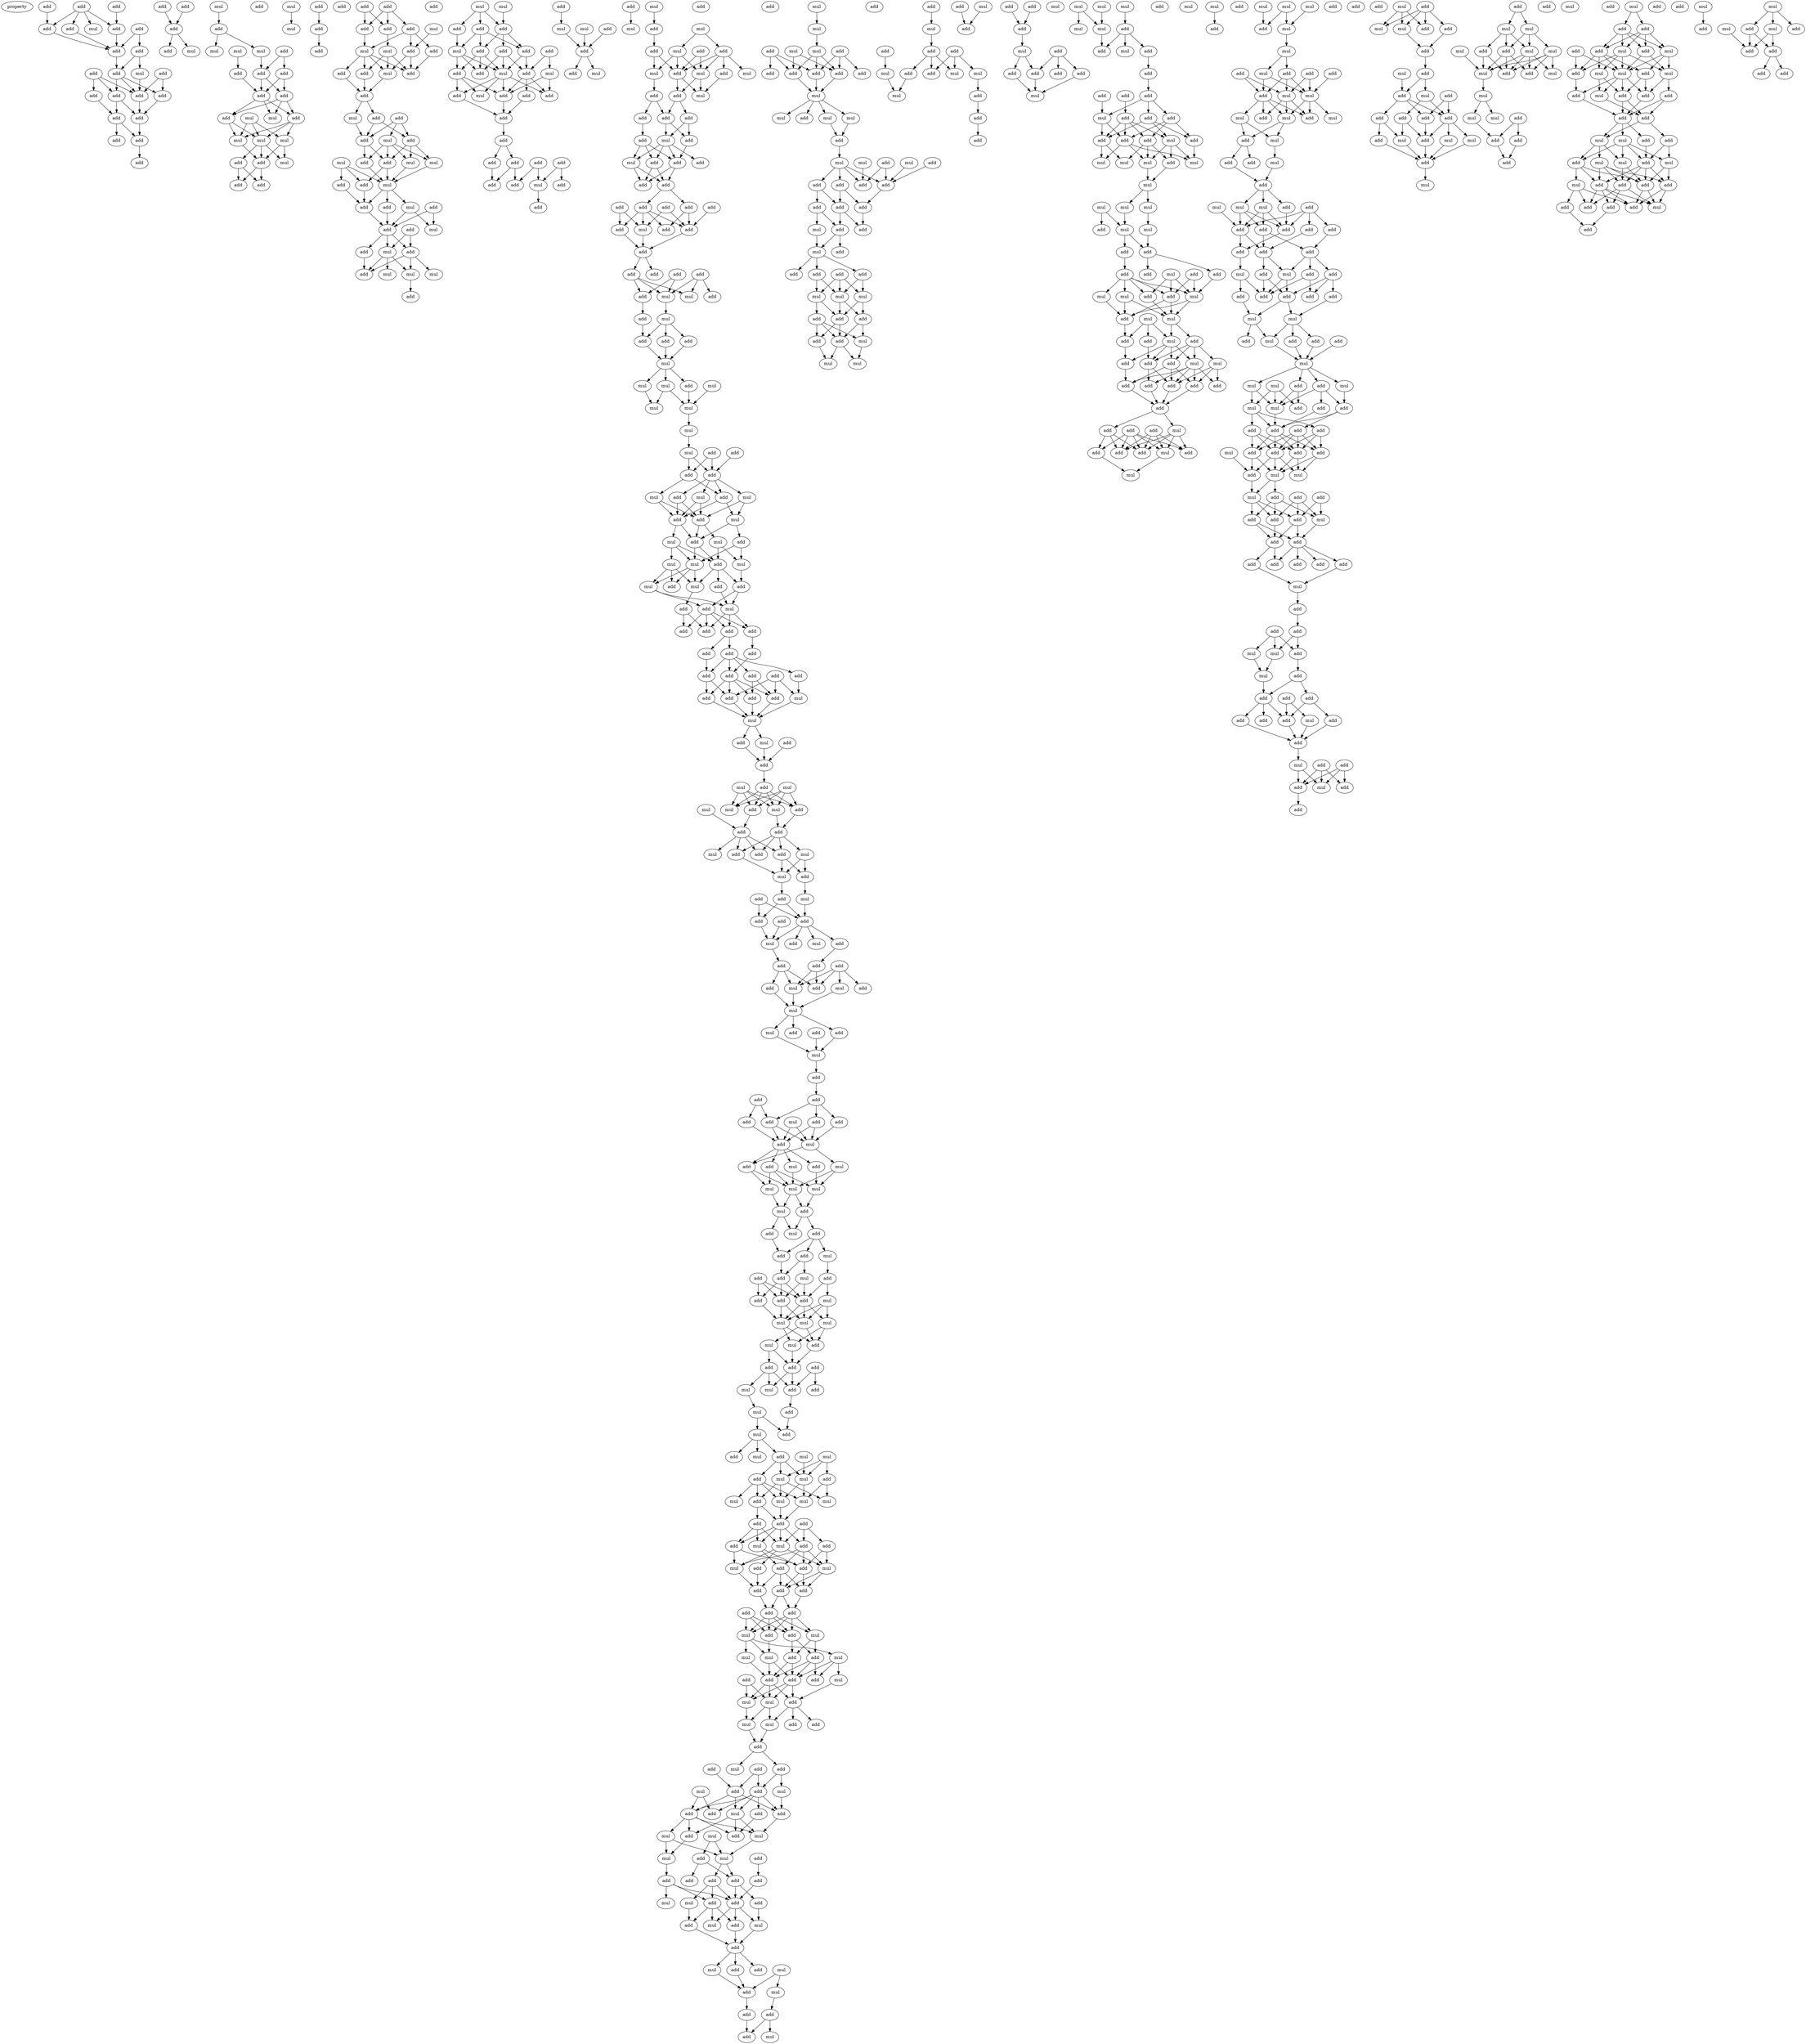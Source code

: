 digraph {
    node [fontcolor=black]
    property [mul=2,lf=1.6]
    0 [ label = add ];
    1 [ label = add ];
    2 [ label = add ];
    3 [ label = add ];
    4 [ label = add ];
    5 [ label = add ];
    6 [ label = mul ];
    7 [ label = add ];
    8 [ label = add ];
    9 [ label = add ];
    10 [ label = add ];
    11 [ label = mul ];
    12 [ label = add ];
    13 [ label = add ];
    14 [ label = add ];
    15 [ label = add ];
    16 [ label = add ];
    17 [ label = add ];
    18 [ label = add ];
    19 [ label = add ];
    20 [ label = add ];
    21 [ label = add ];
    22 [ label = add ];
    23 [ label = add ];
    24 [ label = add ];
    25 [ label = add ];
    26 [ label = add ];
    27 [ label = mul ];
    28 [ label = mul ];
    29 [ label = add ];
    30 [ label = add ];
    31 [ label = mul ];
    32 [ label = mul ];
    33 [ label = mul ];
    34 [ label = add ];
    35 [ label = add ];
    36 [ label = add ];
    37 [ label = add ];
    38 [ label = add ];
    39 [ label = add ];
    40 [ label = add ];
    41 [ label = add ];
    42 [ label = mul ];
    43 [ label = mul ];
    44 [ label = mul ];
    45 [ label = mul ];
    46 [ label = mul ];
    47 [ label = add ];
    48 [ label = mul ];
    49 [ label = add ];
    50 [ label = add ];
    51 [ label = add ];
    52 [ label = mul ];
    53 [ label = mul ];
    54 [ label = add ];
    55 [ label = add ];
    56 [ label = add ];
    57 [ label = add ];
    58 [ label = add ];
    59 [ label = add ];
    60 [ label = add ];
    61 [ label = add ];
    62 [ label = add ];
    63 [ label = mul ];
    64 [ label = mul ];
    65 [ label = mul ];
    66 [ label = add ];
    67 [ label = add ];
    68 [ label = add ];
    69 [ label = add ];
    70 [ label = add ];
    71 [ label = mul ];
    72 [ label = add ];
    73 [ label = add ];
    74 [ label = add ];
    75 [ label = add ];
    76 [ label = mul ];
    77 [ label = add ];
    78 [ label = add ];
    79 [ label = mul ];
    80 [ label = mul ];
    81 [ label = add ];
    82 [ label = add ];
    83 [ label = mul ];
    84 [ label = mul ];
    85 [ label = add ];
    86 [ label = mul ];
    87 [ label = add ];
    88 [ label = add ];
    89 [ label = mul ];
    90 [ label = add ];
    91 [ label = add ];
    92 [ label = add ];
    93 [ label = add ];
    94 [ label = mul ];
    95 [ label = add ];
    96 [ label = add ];
    97 [ label = mul ];
    98 [ label = mul ];
    99 [ label = mul ];
    100 [ label = mul ];
    101 [ label = add ];
    102 [ label = add ];
    103 [ label = mul ];
    104 [ label = mul ];
    105 [ label = add ];
    106 [ label = add ];
    107 [ label = add ];
    108 [ label = add ];
    109 [ label = add ];
    110 [ label = mul ];
    111 [ label = add ];
    112 [ label = add ];
    113 [ label = add ];
    114 [ label = mul ];
    115 [ label = add ];
    116 [ label = mul ];
    117 [ label = add ];
    118 [ label = add ];
    119 [ label = mul ];
    120 [ label = add ];
    121 [ label = add ];
    122 [ label = add ];
    123 [ label = add ];
    124 [ label = add ];
    125 [ label = add ];
    126 [ label = add ];
    127 [ label = add ];
    128 [ label = add ];
    129 [ label = mul ];
    130 [ label = add ];
    131 [ label = add ];
    132 [ label = add ];
    133 [ label = add ];
    134 [ label = add ];
    135 [ label = mul ];
    136 [ label = add ];
    137 [ label = mul ];
    138 [ label = add ];
    139 [ label = add ];
    140 [ label = add ];
    141 [ label = mul ];
    142 [ label = mul ];
    143 [ label = mul ];
    144 [ label = add ];
    145 [ label = mul ];
    146 [ label = add ];
    147 [ label = add ];
    148 [ label = mul ];
    149 [ label = add ];
    150 [ label = add ];
    151 [ label = mul ];
    152 [ label = mul ];
    153 [ label = add ];
    154 [ label = mul ];
    155 [ label = mul ];
    156 [ label = add ];
    157 [ label = add ];
    158 [ label = add ];
    159 [ label = add ];
    160 [ label = add ];
    161 [ label = add ];
    162 [ label = add ];
    163 [ label = mul ];
    164 [ label = add ];
    165 [ label = mul ];
    166 [ label = add ];
    167 [ label = add ];
    168 [ label = add ];
    169 [ label = add ];
    170 [ label = add ];
    171 [ label = add ];
    172 [ label = add ];
    173 [ label = add ];
    174 [ label = add ];
    175 [ label = add ];
    176 [ label = add ];
    177 [ label = mul ];
    178 [ label = add ];
    179 [ label = add ];
    180 [ label = add ];
    181 [ label = add ];
    182 [ label = add ];
    183 [ label = add ];
    184 [ label = add ];
    185 [ label = mul ];
    186 [ label = add ];
    187 [ label = mul ];
    188 [ label = add ];
    189 [ label = mul ];
    190 [ label = add ];
    191 [ label = add ];
    192 [ label = add ];
    193 [ label = mul ];
    194 [ label = mul ];
    195 [ label = mul ];
    196 [ label = add ];
    197 [ label = add ];
    198 [ label = mul ];
    199 [ label = mul ];
    200 [ label = mul ];
    201 [ label = mul ];
    202 [ label = mul ];
    203 [ label = add ];
    204 [ label = add ];
    205 [ label = add ];
    206 [ label = add ];
    207 [ label = add ];
    208 [ label = mul ];
    209 [ label = mul ];
    210 [ label = mul ];
    211 [ label = add ];
    212 [ label = mul ];
    213 [ label = add ];
    214 [ label = add ];
    215 [ label = mul ];
    216 [ label = mul ];
    217 [ label = add ];
    218 [ label = add ];
    219 [ label = mul ];
    220 [ label = mul ];
    221 [ label = add ];
    222 [ label = mul ];
    223 [ label = add ];
    224 [ label = add ];
    225 [ label = add ];
    226 [ label = mul ];
    227 [ label = mul ];
    228 [ label = add ];
    229 [ label = add ];
    230 [ label = mul ];
    231 [ label = add ];
    232 [ label = add ];
    233 [ label = add ];
    234 [ label = add ];
    235 [ label = add ];
    236 [ label = add ];
    237 [ label = add ];
    238 [ label = add ];
    239 [ label = add ];
    240 [ label = add ];
    241 [ label = add ];
    242 [ label = add ];
    243 [ label = add ];
    244 [ label = add ];
    245 [ label = add ];
    246 [ label = add ];
    247 [ label = mul ];
    248 [ label = mul ];
    249 [ label = add ];
    250 [ label = mul ];
    251 [ label = add ];
    252 [ label = add ];
    253 [ label = add ];
    254 [ label = mul ];
    255 [ label = mul ];
    256 [ label = mul ];
    257 [ label = mul ];
    258 [ label = add ];
    259 [ label = mul ];
    260 [ label = add ];
    261 [ label = add ];
    262 [ label = add ];
    263 [ label = mul ];
    264 [ label = add ];
    265 [ label = add ];
    266 [ label = add ];
    267 [ label = mul ];
    268 [ label = add ];
    269 [ label = mul ];
    270 [ label = add ];
    271 [ label = mul ];
    272 [ label = add ];
    273 [ label = add ];
    274 [ label = add ];
    275 [ label = add ];
    276 [ label = mul ];
    277 [ label = mul ];
    278 [ label = add ];
    279 [ label = add ];
    280 [ label = add ];
    281 [ label = add ];
    282 [ label = add ];
    283 [ label = add ];
    284 [ label = add ];
    285 [ label = mul ];
    286 [ label = mul ];
    287 [ label = add ];
    288 [ label = mul ];
    289 [ label = mul ];
    290 [ label = add ];
    291 [ label = add ];
    292 [ label = add ];
    293 [ label = mul ];
    294 [ label = add ];
    295 [ label = add ];
    296 [ label = add ];
    297 [ label = add ];
    298 [ label = mul ];
    299 [ label = add ];
    300 [ label = add ];
    301 [ label = add ];
    302 [ label = add ];
    303 [ label = add ];
    304 [ label = mul ];
    305 [ label = add ];
    306 [ label = mul ];
    307 [ label = mul ];
    308 [ label = add ];
    309 [ label = add ];
    310 [ label = mul ];
    311 [ label = mul ];
    312 [ label = mul ];
    313 [ label = mul ];
    314 [ label = add ];
    315 [ label = add ];
    316 [ label = mul ];
    317 [ label = add ];
    318 [ label = add ];
    319 [ label = mul ];
    320 [ label = add ];
    321 [ label = mul ];
    322 [ label = add ];
    323 [ label = add ];
    324 [ label = add ];
    325 [ label = add ];
    326 [ label = add ];
    327 [ label = add ];
    328 [ label = mul ];
    329 [ label = mul ];
    330 [ label = mul ];
    331 [ label = mul ];
    332 [ label = add ];
    333 [ label = mul ];
    334 [ label = mul ];
    335 [ label = add ];
    336 [ label = add ];
    337 [ label = add ];
    338 [ label = add ];
    339 [ label = mul ];
    340 [ label = mul ];
    341 [ label = add ];
    342 [ label = add ];
    343 [ label = mul ];
    344 [ label = mul ];
    345 [ label = add ];
    346 [ label = mul ];
    347 [ label = mul ];
    348 [ label = add ];
    349 [ label = mul ];
    350 [ label = add ];
    351 [ label = mul ];
    352 [ label = mul ];
    353 [ label = add ];
    354 [ label = add ];
    355 [ label = mul ];
    356 [ label = mul ];
    357 [ label = add ];
    358 [ label = mul ];
    359 [ label = mul ];
    360 [ label = add ];
    361 [ label = add ];
    362 [ label = add ];
    363 [ label = add ];
    364 [ label = add ];
    365 [ label = add ];
    366 [ label = mul ];
    367 [ label = mul ];
    368 [ label = add ];
    369 [ label = add ];
    370 [ label = add ];
    371 [ label = mul ];
    372 [ label = mul ];
    373 [ label = add ];
    374 [ label = add ];
    375 [ label = add ];
    376 [ label = add ];
    377 [ label = add ];
    378 [ label = add ];
    379 [ label = add ];
    380 [ label = add ];
    381 [ label = mul ];
    382 [ label = mul ];
    383 [ label = mul ];
    384 [ label = mul ];
    385 [ label = add ];
    386 [ label = mul ];
    387 [ label = add ];
    388 [ label = add ];
    389 [ label = add ];
    390 [ label = add ];
    391 [ label = mul ];
    392 [ label = add ];
    393 [ label = mul ];
    394 [ label = mul ];
    395 [ label = add ];
    396 [ label = mul ];
    397 [ label = add ];
    398 [ label = add ];
    399 [ label = mul ];
    400 [ label = add ];
    401 [ label = add ];
    402 [ label = add ];
    403 [ label = add ];
    404 [ label = mul ];
    405 [ label = add ];
    406 [ label = add ];
    407 [ label = mul ];
    408 [ label = mul ];
    409 [ label = add ];
    410 [ label = add ];
    411 [ label = add ];
    412 [ label = mul ];
    413 [ label = add ];
    414 [ label = mul ];
    415 [ label = add ];
    416 [ label = add ];
    417 [ label = mul ];
    418 [ label = mul ];
    419 [ label = mul ];
    420 [ label = add ];
    421 [ label = mul ];
    422 [ label = add ];
    423 [ label = add ];
    424 [ label = add ];
    425 [ label = add ];
    426 [ label = add ];
    427 [ label = add ];
    428 [ label = add ];
    429 [ label = add ];
    430 [ label = mul ];
    431 [ label = mul ];
    432 [ label = add ];
    433 [ label = add ];
    434 [ label = add ];
    435 [ label = mul ];
    436 [ label = mul ];
    437 [ label = add ];
    438 [ label = add ];
    439 [ label = mul ];
    440 [ label = add ];
    441 [ label = mul ];
    442 [ label = add ];
    443 [ label = mul ];
    444 [ label = add ];
    445 [ label = add ];
    446 [ label = mul ];
    447 [ label = add ];
    448 [ label = mul ];
    449 [ label = mul ];
    450 [ label = add ];
    451 [ label = add ];
    452 [ label = mul ];
    453 [ label = mul ];
    454 [ label = add ];
    455 [ label = add ];
    456 [ label = add ];
    457 [ label = add ];
    458 [ label = add ];
    459 [ label = mul ];
    460 [ label = add ];
    461 [ label = mul ];
    462 [ label = add ];
    463 [ label = mul ];
    464 [ label = mul ];
    465 [ label = add ];
    466 [ label = mul ];
    467 [ label = add ];
    468 [ label = mul ];
    469 [ label = add ];
    470 [ label = mul ];
    471 [ label = add ];
    472 [ label = add ];
    473 [ label = add ];
    474 [ label = add ];
    475 [ label = add ];
    476 [ label = add ];
    477 [ label = add ];
    478 [ label = add ];
    479 [ label = add ];
    480 [ label = mul ];
    481 [ label = add ];
    482 [ label = mul ];
    483 [ label = add ];
    484 [ label = add ];
    485 [ label = add ];
    486 [ label = add ];
    487 [ label = mul ];
    488 [ label = mul ];
    489 [ label = mul ];
    490 [ label = add ];
    491 [ label = add ];
    492 [ label = add ];
    493 [ label = add ];
    494 [ label = add ];
    495 [ label = mul ];
    496 [ label = mul ];
    497 [ label = add ];
    498 [ label = mul ];
    499 [ label = mul ];
    500 [ label = add ];
    501 [ label = add ];
    502 [ label = add ];
    503 [ label = add ];
    504 [ label = mul ];
    505 [ label = mul ];
    506 [ label = mul ];
    507 [ label = add ];
    508 [ label = add ];
    509 [ label = mul ];
    510 [ label = add ];
    511 [ label = add ];
    512 [ label = add ];
    513 [ label = mul ];
    514 [ label = add ];
    515 [ label = add ];
    516 [ label = add ];
    517 [ label = mul ];
    518 [ label = add ];
    519 [ label = mul ];
    520 [ label = add ];
    521 [ label = add ];
    522 [ label = add ];
    523 [ label = add ];
    524 [ label = add ];
    525 [ label = mul ];
    526 [ label = mul ];
    527 [ label = mul ];
    528 [ label = mul ];
    529 [ label = mul ];
    530 [ label = mul ];
    531 [ label = add ];
    532 [ label = add ];
    533 [ label = mul ];
    534 [ label = add ];
    535 [ label = add ];
    536 [ label = add ];
    537 [ label = add ];
    538 [ label = add ];
    539 [ label = add ];
    540 [ label = add ];
    541 [ label = add ];
    542 [ label = add ];
    543 [ label = mul ];
    544 [ label = add ];
    545 [ label = mul ];
    546 [ label = add ];
    547 [ label = add ];
    548 [ label = add ];
    549 [ label = mul ];
    550 [ label = mul ];
    551 [ label = add ];
    552 [ label = mul ];
    553 [ label = mul ];
    554 [ label = mul ];
    555 [ label = mul ];
    556 [ label = mul ];
    557 [ label = mul ];
    558 [ label = mul ];
    559 [ label = mul ];
    560 [ label = add ];
    561 [ label = add ];
    562 [ label = add ];
    563 [ label = add ];
    564 [ label = add ];
    565 [ label = add ];
    566 [ label = mul ];
    567 [ label = add ];
    568 [ label = mul ];
    569 [ label = add ];
    570 [ label = mul ];
    571 [ label = mul ];
    572 [ label = add ];
    573 [ label = mul ];
    574 [ label = add ];
    575 [ label = mul ];
    576 [ label = add ];
    577 [ label = add ];
    578 [ label = mul ];
    579 [ label = add ];
    580 [ label = mul ];
    581 [ label = add ];
    582 [ label = add ];
    583 [ label = add ];
    584 [ label = mul ];
    585 [ label = add ];
    586 [ label = add ];
    587 [ label = add ];
    588 [ label = add ];
    589 [ label = add ];
    590 [ label = add ];
    591 [ label = mul ];
    592 [ label = add ];
    593 [ label = add ];
    594 [ label = add ];
    595 [ label = mul ];
    596 [ label = mul ];
    597 [ label = add ];
    598 [ label = add ];
    599 [ label = add ];
    600 [ label = add ];
    601 [ label = mul ];
    602 [ label = mul ];
    603 [ label = add ];
    604 [ label = mul ];
    605 [ label = mul ];
    606 [ label = add ];
    607 [ label = mul ];
    608 [ label = add ];
    609 [ label = mul ];
    610 [ label = mul ];
    611 [ label = add ];
    612 [ label = add ];
    613 [ label = add ];
    614 [ label = mul ];
    615 [ label = add ];
    616 [ label = mul ];
    617 [ label = add ];
    618 [ label = mul ];
    619 [ label = mul ];
    620 [ label = add ];
    621 [ label = mul ];
    622 [ label = add ];
    623 [ label = mul ];
    624 [ label = mul ];
    625 [ label = add ];
    626 [ label = add ];
    627 [ label = mul ];
    628 [ label = add ];
    629 [ label = add ];
    630 [ label = add ];
    631 [ label = mul ];
    632 [ label = mul ];
    633 [ label = add ];
    634 [ label = mul ];
    635 [ label = add ];
    636 [ label = add ];
    637 [ label = add ];
    638 [ label = add ];
    639 [ label = add ];
    640 [ label = add ];
    641 [ label = add ];
    642 [ label = add ];
    643 [ label = mul ];
    644 [ label = add ];
    645 [ label = add ];
    646 [ label = mul ];
    647 [ label = add ];
    648 [ label = add ];
    649 [ label = add ];
    650 [ label = add ];
    651 [ label = add ];
    652 [ label = add ];
    653 [ label = mul ];
    654 [ label = mul ];
    655 [ label = mul ];
    656 [ label = add ];
    657 [ label = add ];
    658 [ label = add ];
    659 [ label = add ];
    660 [ label = mul ];
    661 [ label = mul ];
    662 [ label = mul ];
    663 [ label = mul ];
    664 [ label = add ];
    665 [ label = add ];
    666 [ label = add ];
    667 [ label = add ];
    668 [ label = mul ];
    669 [ label = add ];
    670 [ label = mul ];
    671 [ label = add ];
    672 [ label = add ];
    673 [ label = add ];
    674 [ label = add ];
    675 [ label = add ];
    676 [ label = add ];
    677 [ label = add ];
    678 [ label = add ];
    679 [ label = mul ];
    680 [ label = mul ];
    681 [ label = mul ];
    682 [ label = add ];
    683 [ label = add ];
    684 [ label = add ];
    685 [ label = add ];
    686 [ label = mul ];
    687 [ label = add ];
    688 [ label = add ];
    689 [ label = add ];
    690 [ label = mul ];
    691 [ label = add ];
    692 [ label = add ];
    693 [ label = add ];
    694 [ label = add ];
    695 [ label = add ];
    696 [ label = add ];
    697 [ label = add ];
    698 [ label = mul ];
    699 [ label = add ];
    700 [ label = add ];
    701 [ label = add ];
    702 [ label = mul ];
    703 [ label = add ];
    704 [ label = add ];
    705 [ label = add ];
    706 [ label = mul ];
    707 [ label = add ];
    708 [ label = mul ];
    709 [ label = add ];
    710 [ label = add ];
    711 [ label = add ];
    712 [ label = add ];
    713 [ label = add ];
    714 [ label = add ];
    715 [ label = mul ];
    716 [ label = add ];
    717 [ label = add ];
    718 [ label = add ];
    719 [ label = add ];
    720 [ label = mul ];
    721 [ label = add ];
    722 [ label = add ];
    723 [ label = mul ];
    724 [ label = add ];
    725 [ label = add ];
    726 [ label = add ];
    727 [ label = mul ];
    728 [ label = add ];
    729 [ label = mul ];
    730 [ label = add ];
    731 [ label = mul ];
    732 [ label = add ];
    733 [ label = mul ];
    734 [ label = add ];
    735 [ label = mul ];
    736 [ label = add ];
    737 [ label = add ];
    738 [ label = add ];
    739 [ label = add ];
    740 [ label = add ];
    741 [ label = add ];
    742 [ label = add ];
    743 [ label = mul ];
    744 [ label = mul ];
    745 [ label = mul ];
    746 [ label = add ];
    747 [ label = add ];
    748 [ label = mul ];
    749 [ label = add ];
    750 [ label = mul ];
    751 [ label = mul ];
    752 [ label = mul ];
    753 [ label = mul ];
    754 [ label = mul ];
    755 [ label = add ];
    756 [ label = add ];
    757 [ label = mul ];
    758 [ label = add ];
    759 [ label = mul ];
    760 [ label = add ];
    761 [ label = mul ];
    762 [ label = mul ];
    763 [ label = mul ];
    764 [ label = add ];
    765 [ label = add ];
    766 [ label = add ];
    767 [ label = mul ];
    768 [ label = add ];
    769 [ label = add ];
    770 [ label = add ];
    771 [ label = mul ];
    772 [ label = add ];
    773 [ label = add ];
    774 [ label = add ];
    775 [ label = add ];
    776 [ label = mul ];
    777 [ label = mul ];
    778 [ label = add ];
    779 [ label = add ];
    780 [ label = add ];
    781 [ label = mul ];
    782 [ label = mul ];
    783 [ label = add ];
    784 [ label = mul ];
    785 [ label = add ];
    786 [ label = add ];
    787 [ label = add ];
    788 [ label = mul ];
    789 [ label = add ];
    790 [ label = add ];
    791 [ label = add ];
    792 [ label = add ];
    793 [ label = add ];
    794 [ label = mul ];
    795 [ label = mul ];
    796 [ label = add ];
    797 [ label = add ];
    798 [ label = add ];
    799 [ label = mul ];
    800 [ label = mul ];
    801 [ label = mul ];
    802 [ label = mul ];
    803 [ label = add ];
    804 [ label = add ];
    805 [ label = add ];
    806 [ label = add ];
    807 [ label = add ];
    808 [ label = add ];
    809 [ label = add ];
    810 [ label = mul ];
    811 [ label = add ];
    812 [ label = add ];
    813 [ label = mul ];
    814 [ label = mul ];
    815 [ label = add ];
    816 [ label = mul ];
    817 [ label = add ];
    818 [ label = mul ];
    819 [ label = add ];
    820 [ label = add ];
    821 [ label = add ];
    822 [ label = add ];
    823 [ label = add ];
    0 -> 3 [ name = 0 ];
    0 -> 5 [ name = 1 ];
    0 -> 6 [ name = 2 ];
    0 -> 7 [ name = 3 ];
    1 -> 5 [ name = 4 ];
    2 -> 7 [ name = 5 ];
    3 -> 8 [ name = 6 ];
    4 -> 8 [ name = 7 ];
    4 -> 9 [ name = 8 ];
    5 -> 8 [ name = 9 ];
    7 -> 8 [ name = 10 ];
    8 -> 13 [ name = 11 ];
    9 -> 11 [ name = 12 ];
    9 -> 13 [ name = 13 ];
    10 -> 14 [ name = 14 ];
    10 -> 15 [ name = 15 ];
    10 -> 16 [ name = 16 ];
    11 -> 16 [ name = 17 ];
    12 -> 16 [ name = 18 ];
    12 -> 17 [ name = 19 ];
    13 -> 15 [ name = 20 ];
    13 -> 16 [ name = 21 ];
    13 -> 17 [ name = 22 ];
    14 -> 18 [ name = 23 ];
    15 -> 18 [ name = 24 ];
    15 -> 19 [ name = 25 ];
    16 -> 19 [ name = 26 ];
    17 -> 19 [ name = 27 ];
    18 -> 20 [ name = 28 ];
    18 -> 21 [ name = 29 ];
    19 -> 20 [ name = 30 ];
    20 -> 22 [ name = 31 ];
    23 -> 25 [ name = 32 ];
    24 -> 25 [ name = 33 ];
    25 -> 26 [ name = 34 ];
    25 -> 28 [ name = 35 ];
    27 -> 29 [ name = 36 ];
    29 -> 32 [ name = 37 ];
    29 -> 33 [ name = 38 ];
    30 -> 36 [ name = 39 ];
    30 -> 37 [ name = 40 ];
    31 -> 35 [ name = 41 ];
    33 -> 37 [ name = 42 ];
    35 -> 38 [ name = 43 ];
    36 -> 38 [ name = 44 ];
    36 -> 39 [ name = 45 ];
    37 -> 38 [ name = 46 ];
    37 -> 39 [ name = 47 ];
    38 -> 40 [ name = 48 ];
    38 -> 41 [ name = 49 ];
    38 -> 42 [ name = 50 ];
    39 -> 40 [ name = 51 ];
    39 -> 41 [ name = 52 ];
    39 -> 42 [ name = 53 ];
    40 -> 44 [ name = 54 ];
    40 -> 45 [ name = 55 ];
    40 -> 46 [ name = 56 ];
    41 -> 45 [ name = 57 ];
    41 -> 46 [ name = 58 ];
    43 -> 44 [ name = 59 ];
    43 -> 45 [ name = 60 ];
    43 -> 46 [ name = 61 ];
    44 -> 47 [ name = 62 ];
    44 -> 48 [ name = 63 ];
    45 -> 47 [ name = 64 ];
    45 -> 48 [ name = 65 ];
    45 -> 49 [ name = 66 ];
    46 -> 47 [ name = 67 ];
    47 -> 50 [ name = 68 ];
    47 -> 51 [ name = 69 ];
    49 -> 50 [ name = 70 ];
    49 -> 51 [ name = 71 ];
    52 -> 53 [ name = 72 ];
    54 -> 55 [ name = 73 ];
    55 -> 57 [ name = 74 ];
    58 -> 60 [ name = 75 ];
    58 -> 61 [ name = 76 ];
    59 -> 60 [ name = 77 ];
    59 -> 61 [ name = 78 ];
    59 -> 62 [ name = 79 ];
    60 -> 64 [ name = 80 ];
    61 -> 65 [ name = 81 ];
    62 -> 65 [ name = 82 ];
    62 -> 66 [ name = 83 ];
    62 -> 67 [ name = 84 ];
    63 -> 67 [ name = 85 ];
    64 -> 69 [ name = 86 ];
    64 -> 70 [ name = 87 ];
    64 -> 71 [ name = 88 ];
    65 -> 68 [ name = 89 ];
    65 -> 69 [ name = 90 ];
    65 -> 70 [ name = 91 ];
    65 -> 71 [ name = 92 ];
    66 -> 70 [ name = 93 ];
    67 -> 70 [ name = 94 ];
    67 -> 71 [ name = 95 ];
    68 -> 72 [ name = 96 ];
    69 -> 72 [ name = 97 ];
    71 -> 72 [ name = 98 ];
    72 -> 75 [ name = 99 ];
    72 -> 76 [ name = 100 ];
    74 -> 77 [ name = 101 ];
    74 -> 78 [ name = 102 ];
    74 -> 79 [ name = 103 ];
    75 -> 77 [ name = 104 ];
    75 -> 78 [ name = 105 ];
    76 -> 77 [ name = 106 ];
    77 -> 81 [ name = 107 ];
    77 -> 82 [ name = 108 ];
    78 -> 81 [ name = 109 ];
    78 -> 83 [ name = 110 ];
    78 -> 84 [ name = 111 ];
    79 -> 81 [ name = 112 ];
    79 -> 82 [ name = 113 ];
    79 -> 83 [ name = 114 ];
    79 -> 84 [ name = 115 ];
    80 -> 85 [ name = 116 ];
    80 -> 86 [ name = 117 ];
    80 -> 87 [ name = 118 ];
    81 -> 86 [ name = 119 ];
    81 -> 87 [ name = 120 ];
    82 -> 86 [ name = 121 ];
    83 -> 86 [ name = 122 ];
    84 -> 86 [ name = 123 ];
    85 -> 91 [ name = 124 ];
    86 -> 88 [ name = 125 ];
    86 -> 89 [ name = 126 ];
    86 -> 91 [ name = 127 ];
    87 -> 91 [ name = 128 ];
    88 -> 92 [ name = 129 ];
    89 -> 92 [ name = 130 ];
    89 -> 94 [ name = 131 ];
    90 -> 92 [ name = 132 ];
    90 -> 94 [ name = 133 ];
    91 -> 92 [ name = 134 ];
    92 -> 95 [ name = 135 ];
    92 -> 96 [ name = 136 ];
    92 -> 97 [ name = 137 ];
    93 -> 96 [ name = 138 ];
    93 -> 97 [ name = 139 ];
    95 -> 101 [ name = 140 ];
    96 -> 98 [ name = 141 ];
    96 -> 100 [ name = 142 ];
    96 -> 101 [ name = 143 ];
    97 -> 98 [ name = 144 ];
    97 -> 99 [ name = 145 ];
    97 -> 101 [ name = 146 ];
    98 -> 102 [ name = 147 ];
    103 -> 105 [ name = 148 ];
    103 -> 106 [ name = 149 ];
    103 -> 107 [ name = 150 ];
    104 -> 107 [ name = 151 ];
    105 -> 110 [ name = 152 ];
    106 -> 109 [ name = 153 ];
    106 -> 110 [ name = 154 ];
    106 -> 111 [ name = 155 ];
    107 -> 108 [ name = 156 ];
    107 -> 109 [ name = 157 ];
    107 -> 111 [ name = 158 ];
    108 -> 113 [ name = 159 ];
    108 -> 114 [ name = 160 ];
    108 -> 117 [ name = 161 ];
    109 -> 113 [ name = 162 ];
    109 -> 114 [ name = 163 ];
    109 -> 115 [ name = 164 ];
    110 -> 113 [ name = 165 ];
    110 -> 114 [ name = 166 ];
    110 -> 115 [ name = 167 ];
    111 -> 114 [ name = 168 ];
    111 -> 117 [ name = 169 ];
    112 -> 116 [ name = 170 ];
    112 -> 117 [ name = 171 ];
    114 -> 118 [ name = 172 ];
    114 -> 119 [ name = 173 ];
    114 -> 120 [ name = 174 ];
    114 -> 121 [ name = 175 ];
    115 -> 118 [ name = 176 ];
    115 -> 119 [ name = 177 ];
    115 -> 121 [ name = 178 ];
    116 -> 120 [ name = 179 ];
    116 -> 121 [ name = 180 ];
    117 -> 120 [ name = 181 ];
    117 -> 121 [ name = 182 ];
    117 -> 122 [ name = 183 ];
    118 -> 123 [ name = 184 ];
    121 -> 123 [ name = 185 ];
    122 -> 123 [ name = 186 ];
    123 -> 124 [ name = 187 ];
    124 -> 125 [ name = 188 ];
    124 -> 127 [ name = 189 ];
    125 -> 132 [ name = 190 ];
    126 -> 129 [ name = 191 ];
    126 -> 131 [ name = 192 ];
    127 -> 131 [ name = 193 ];
    127 -> 132 [ name = 194 ];
    128 -> 129 [ name = 195 ];
    128 -> 130 [ name = 196 ];
    129 -> 133 [ name = 197 ];
    134 -> 137 [ name = 198 ];
    135 -> 138 [ name = 199 ];
    136 -> 138 [ name = 200 ];
    137 -> 138 [ name = 201 ];
    138 -> 140 [ name = 202 ];
    138 -> 141 [ name = 203 ];
    139 -> 142 [ name = 204 ];
    143 -> 144 [ name = 205 ];
    144 -> 149 [ name = 206 ];
    145 -> 146 [ name = 207 ];
    145 -> 148 [ name = 208 ];
    146 -> 150 [ name = 209 ];
    146 -> 151 [ name = 210 ];
    146 -> 152 [ name = 211 ];
    146 -> 153 [ name = 212 ];
    147 -> 152 [ name = 213 ];
    147 -> 153 [ name = 214 ];
    148 -> 152 [ name = 215 ];
    148 -> 153 [ name = 216 ];
    148 -> 154 [ name = 217 ];
    149 -> 153 [ name = 218 ];
    149 -> 154 [ name = 219 ];
    150 -> 155 [ name = 220 ];
    152 -> 155 [ name = 221 ];
    152 -> 157 [ name = 222 ];
    153 -> 155 [ name = 223 ];
    153 -> 157 [ name = 224 ];
    154 -> 156 [ name = 225 ];
    156 -> 159 [ name = 226 ];
    156 -> 160 [ name = 227 ];
    157 -> 158 [ name = 228 ];
    157 -> 160 [ name = 229 ];
    158 -> 162 [ name = 230 ];
    158 -> 163 [ name = 231 ];
    159 -> 161 [ name = 232 ];
    160 -> 162 [ name = 233 ];
    160 -> 163 [ name = 234 ];
    161 -> 164 [ name = 235 ];
    161 -> 165 [ name = 236 ];
    161 -> 166 [ name = 237 ];
    162 -> 164 [ name = 238 ];
    163 -> 164 [ name = 239 ];
    163 -> 165 [ name = 240 ];
    163 -> 166 [ name = 241 ];
    163 -> 167 [ name = 242 ];
    164 -> 168 [ name = 243 ];
    164 -> 169 [ name = 244 ];
    165 -> 168 [ name = 245 ];
    165 -> 169 [ name = 246 ];
    166 -> 168 [ name = 247 ];
    166 -> 169 [ name = 248 ];
    168 -> 170 [ name = 249 ];
    168 -> 174 [ name = 250 ];
    170 -> 175 [ name = 251 ];
    170 -> 178 [ name = 252 ];
    171 -> 178 [ name = 253 ];
    172 -> 177 [ name = 254 ];
    172 -> 178 [ name = 255 ];
    173 -> 176 [ name = 256 ];
    173 -> 177 [ name = 257 ];
    174 -> 175 [ name = 258 ];
    174 -> 176 [ name = 259 ];
    174 -> 177 [ name = 260 ];
    174 -> 178 [ name = 261 ];
    176 -> 179 [ name = 262 ];
    177 -> 179 [ name = 263 ];
    178 -> 179 [ name = 264 ];
    179 -> 180 [ name = 265 ];
    179 -> 182 [ name = 266 ];
    180 -> 185 [ name = 267 ];
    180 -> 186 [ name = 268 ];
    180 -> 187 [ name = 269 ];
    181 -> 186 [ name = 270 ];
    181 -> 187 [ name = 271 ];
    183 -> 184 [ name = 272 ];
    183 -> 185 [ name = 273 ];
    183 -> 187 [ name = 274 ];
    186 -> 188 [ name = 275 ];
    187 -> 189 [ name = 276 ];
    188 -> 192 [ name = 277 ];
    189 -> 190 [ name = 278 ];
    189 -> 191 [ name = 279 ];
    189 -> 192 [ name = 280 ];
    190 -> 193 [ name = 281 ];
    191 -> 193 [ name = 282 ];
    192 -> 193 [ name = 283 ];
    193 -> 194 [ name = 284 ];
    193 -> 195 [ name = 285 ];
    193 -> 197 [ name = 286 ];
    194 -> 200 [ name = 287 ];
    195 -> 199 [ name = 288 ];
    195 -> 200 [ name = 289 ];
    197 -> 199 [ name = 290 ];
    198 -> 199 [ name = 291 ];
    199 -> 201 [ name = 292 ];
    201 -> 202 [ name = 293 ];
    202 -> 205 [ name = 294 ];
    202 -> 206 [ name = 295 ];
    203 -> 206 [ name = 296 ];
    204 -> 205 [ name = 297 ];
    204 -> 206 [ name = 298 ];
    205 -> 207 [ name = 299 ];
    205 -> 210 [ name = 300 ];
    206 -> 207 [ name = 301 ];
    206 -> 208 [ name = 302 ];
    206 -> 209 [ name = 303 ];
    206 -> 211 [ name = 304 ];
    207 -> 212 [ name = 305 ];
    207 -> 214 [ name = 306 ];
    208 -> 213 [ name = 307 ];
    208 -> 214 [ name = 308 ];
    209 -> 212 [ name = 309 ];
    209 -> 213 [ name = 310 ];
    210 -> 213 [ name = 311 ];
    210 -> 214 [ name = 312 ];
    211 -> 213 [ name = 313 ];
    211 -> 214 [ name = 314 ];
    212 -> 217 [ name = 315 ];
    212 -> 218 [ name = 316 ];
    213 -> 215 [ name = 317 ];
    213 -> 217 [ name = 318 ];
    214 -> 216 [ name = 319 ];
    214 -> 217 [ name = 320 ];
    215 -> 219 [ name = 321 ];
    215 -> 221 [ name = 322 ];
    216 -> 220 [ name = 323 ];
    216 -> 221 [ name = 324 ];
    216 -> 222 [ name = 325 ];
    217 -> 221 [ name = 326 ];
    217 -> 222 [ name = 327 ];
    218 -> 219 [ name = 328 ];
    218 -> 222 [ name = 329 ];
    219 -> 223 [ name = 330 ];
    220 -> 225 [ name = 331 ];
    220 -> 226 [ name = 332 ];
    220 -> 227 [ name = 333 ];
    221 -> 223 [ name = 334 ];
    221 -> 224 [ name = 335 ];
    221 -> 227 [ name = 336 ];
    222 -> 225 [ name = 337 ];
    222 -> 226 [ name = 338 ];
    222 -> 227 [ name = 339 ];
    223 -> 228 [ name = 340 ];
    223 -> 230 [ name = 341 ];
    224 -> 230 [ name = 342 ];
    226 -> 228 [ name = 343 ];
    226 -> 230 [ name = 344 ];
    227 -> 229 [ name = 345 ];
    228 -> 231 [ name = 346 ];
    228 -> 232 [ name = 347 ];
    228 -> 233 [ name = 348 ];
    228 -> 234 [ name = 349 ];
    229 -> 232 [ name = 350 ];
    229 -> 233 [ name = 351 ];
    230 -> 231 [ name = 352 ];
    230 -> 232 [ name = 353 ];
    230 -> 234 [ name = 354 ];
    231 -> 235 [ name = 355 ];
    234 -> 236 [ name = 356 ];
    234 -> 237 [ name = 357 ];
    235 -> 242 [ name = 358 ];
    236 -> 239 [ name = 359 ];
    236 -> 240 [ name = 360 ];
    236 -> 241 [ name = 361 ];
    236 -> 242 [ name = 362 ];
    237 -> 240 [ name = 363 ];
    238 -> 245 [ name = 364 ];
    238 -> 246 [ name = 365 ];
    238 -> 247 [ name = 366 ];
    239 -> 243 [ name = 367 ];
    239 -> 246 [ name = 368 ];
    240 -> 244 [ name = 369 ];
    240 -> 245 [ name = 370 ];
    241 -> 247 [ name = 371 ];
    242 -> 243 [ name = 372 ];
    242 -> 244 [ name = 373 ];
    242 -> 245 [ name = 374 ];
    242 -> 246 [ name = 375 ];
    243 -> 248 [ name = 376 ];
    244 -> 248 [ name = 377 ];
    245 -> 248 [ name = 378 ];
    246 -> 248 [ name = 379 ];
    247 -> 248 [ name = 380 ];
    248 -> 250 [ name = 381 ];
    248 -> 251 [ name = 382 ];
    249 -> 252 [ name = 383 ];
    250 -> 252 [ name = 384 ];
    251 -> 252 [ name = 385 ];
    252 -> 253 [ name = 386 ];
    253 -> 257 [ name = 387 ];
    253 -> 258 [ name = 388 ];
    253 -> 259 [ name = 389 ];
    253 -> 260 [ name = 390 ];
    254 -> 257 [ name = 391 ];
    254 -> 258 [ name = 392 ];
    254 -> 259 [ name = 393 ];
    254 -> 260 [ name = 394 ];
    255 -> 257 [ name = 395 ];
    255 -> 258 [ name = 396 ];
    255 -> 259 [ name = 397 ];
    255 -> 260 [ name = 398 ];
    256 -> 261 [ name = 399 ];
    258 -> 261 [ name = 400 ];
    259 -> 262 [ name = 401 ];
    260 -> 262 [ name = 402 ];
    261 -> 263 [ name = 403 ];
    261 -> 264 [ name = 404 ];
    261 -> 265 [ name = 405 ];
    261 -> 266 [ name = 406 ];
    262 -> 264 [ name = 407 ];
    262 -> 265 [ name = 408 ];
    262 -> 266 [ name = 409 ];
    262 -> 267 [ name = 410 ];
    264 -> 268 [ name = 411 ];
    264 -> 269 [ name = 412 ];
    265 -> 269 [ name = 413 ];
    267 -> 268 [ name = 414 ];
    267 -> 269 [ name = 415 ];
    268 -> 271 [ name = 416 ];
    269 -> 272 [ name = 417 ];
    270 -> 274 [ name = 418 ];
    270 -> 275 [ name = 419 ];
    271 -> 274 [ name = 420 ];
    272 -> 274 [ name = 421 ];
    272 -> 275 [ name = 422 ];
    273 -> 277 [ name = 423 ];
    274 -> 276 [ name = 424 ];
    274 -> 277 [ name = 425 ];
    274 -> 278 [ name = 426 ];
    274 -> 279 [ name = 427 ];
    275 -> 277 [ name = 428 ];
    277 -> 280 [ name = 429 ];
    278 -> 281 [ name = 430 ];
    280 -> 284 [ name = 431 ];
    280 -> 286 [ name = 432 ];
    280 -> 287 [ name = 433 ];
    281 -> 284 [ name = 434 ];
    281 -> 286 [ name = 435 ];
    282 -> 283 [ name = 436 ];
    282 -> 284 [ name = 437 ];
    282 -> 285 [ name = 438 ];
    282 -> 286 [ name = 439 ];
    285 -> 288 [ name = 440 ];
    286 -> 288 [ name = 441 ];
    287 -> 288 [ name = 442 ];
    288 -> 289 [ name = 443 ];
    288 -> 290 [ name = 444 ];
    288 -> 292 [ name = 445 ];
    289 -> 293 [ name = 446 ];
    290 -> 293 [ name = 447 ];
    291 -> 293 [ name = 448 ];
    293 -> 295 [ name = 449 ];
    295 -> 297 [ name = 450 ];
    296 -> 300 [ name = 451 ];
    296 -> 301 [ name = 452 ];
    297 -> 299 [ name = 453 ];
    297 -> 300 [ name = 454 ];
    297 -> 302 [ name = 455 ];
    298 -> 303 [ name = 456 ];
    298 -> 304 [ name = 457 ];
    299 -> 303 [ name = 458 ];
    299 -> 304 [ name = 459 ];
    300 -> 303 [ name = 460 ];
    300 -> 304 [ name = 461 ];
    301 -> 303 [ name = 462 ];
    302 -> 304 [ name = 463 ];
    303 -> 305 [ name = 464 ];
    303 -> 307 [ name = 465 ];
    303 -> 308 [ name = 466 ];
    303 -> 309 [ name = 467 ];
    304 -> 306 [ name = 468 ];
    304 -> 309 [ name = 469 ];
    305 -> 310 [ name = 470 ];
    305 -> 311 [ name = 471 ];
    305 -> 312 [ name = 472 ];
    306 -> 310 [ name = 473 ];
    306 -> 311 [ name = 474 ];
    307 -> 310 [ name = 475 ];
    308 -> 311 [ name = 476 ];
    309 -> 310 [ name = 477 ];
    309 -> 312 [ name = 478 ];
    310 -> 313 [ name = 479 ];
    310 -> 314 [ name = 480 ];
    311 -> 314 [ name = 481 ];
    312 -> 313 [ name = 482 ];
    313 -> 315 [ name = 483 ];
    313 -> 316 [ name = 484 ];
    314 -> 316 [ name = 485 ];
    314 -> 317 [ name = 486 ];
    315 -> 320 [ name = 487 ];
    317 -> 318 [ name = 488 ];
    317 -> 319 [ name = 489 ];
    317 -> 320 [ name = 490 ];
    318 -> 321 [ name = 491 ];
    318 -> 323 [ name = 492 ];
    319 -> 324 [ name = 493 ];
    320 -> 323 [ name = 494 ];
    321 -> 325 [ name = 495 ];
    321 -> 327 [ name = 496 ];
    322 -> 325 [ name = 497 ];
    322 -> 326 [ name = 498 ];
    322 -> 327 [ name = 499 ];
    323 -> 325 [ name = 500 ];
    323 -> 326 [ name = 501 ];
    323 -> 327 [ name = 502 ];
    324 -> 327 [ name = 503 ];
    324 -> 328 [ name = 504 ];
    325 -> 329 [ name = 505 ];
    325 -> 330 [ name = 506 ];
    326 -> 330 [ name = 507 ];
    327 -> 329 [ name = 508 ];
    327 -> 330 [ name = 509 ];
    327 -> 331 [ name = 510 ];
    328 -> 329 [ name = 511 ];
    328 -> 330 [ name = 512 ];
    328 -> 331 [ name = 513 ];
    329 -> 332 [ name = 514 ];
    329 -> 334 [ name = 515 ];
    330 -> 332 [ name = 516 ];
    330 -> 333 [ name = 517 ];
    331 -> 332 [ name = 518 ];
    331 -> 333 [ name = 519 ];
    332 -> 337 [ name = 520 ];
    333 -> 337 [ name = 521 ];
    334 -> 336 [ name = 522 ];
    334 -> 337 [ name = 523 ];
    335 -> 338 [ name = 524 ];
    335 -> 341 [ name = 525 ];
    336 -> 338 [ name = 526 ];
    336 -> 339 [ name = 527 ];
    336 -> 340 [ name = 528 ];
    337 -> 338 [ name = 529 ];
    337 -> 340 [ name = 530 ];
    338 -> 342 [ name = 531 ];
    339 -> 343 [ name = 532 ];
    342 -> 345 [ name = 533 ];
    343 -> 344 [ name = 534 ];
    343 -> 345 [ name = 535 ];
    344 -> 346 [ name = 536 ];
    344 -> 348 [ name = 537 ];
    344 -> 350 [ name = 538 ];
    347 -> 352 [ name = 539 ];
    348 -> 351 [ name = 540 ];
    348 -> 352 [ name = 541 ];
    348 -> 354 [ name = 542 ];
    349 -> 351 [ name = 543 ];
    349 -> 352 [ name = 544 ];
    349 -> 353 [ name = 545 ];
    351 -> 356 [ name = 546 ];
    351 -> 357 [ name = 547 ];
    351 -> 359 [ name = 548 ];
    352 -> 355 [ name = 549 ];
    352 -> 356 [ name = 550 ];
    353 -> 355 [ name = 551 ];
    353 -> 359 [ name = 552 ];
    354 -> 355 [ name = 553 ];
    354 -> 356 [ name = 554 ];
    354 -> 357 [ name = 555 ];
    354 -> 358 [ name = 556 ];
    355 -> 360 [ name = 557 ];
    356 -> 360 [ name = 558 ];
    357 -> 360 [ name = 559 ];
    357 -> 362 [ name = 560 ];
    360 -> 364 [ name = 561 ];
    360 -> 365 [ name = 562 ];
    360 -> 366 [ name = 563 ];
    360 -> 367 [ name = 564 ];
    361 -> 363 [ name = 565 ];
    361 -> 364 [ name = 566 ];
    361 -> 366 [ name = 567 ];
    362 -> 365 [ name = 568 ];
    362 -> 366 [ name = 569 ];
    362 -> 367 [ name = 570 ];
    363 -> 370 [ name = 571 ];
    363 -> 371 [ name = 572 ];
    364 -> 368 [ name = 573 ];
    364 -> 370 [ name = 574 ];
    364 -> 371 [ name = 575 ];
    364 -> 372 [ name = 576 ];
    365 -> 370 [ name = 577 ];
    365 -> 372 [ name = 578 ];
    366 -> 369 [ name = 579 ];
    366 -> 371 [ name = 580 ];
    366 -> 372 [ name = 581 ];
    367 -> 368 [ name = 582 ];
    367 -> 370 [ name = 583 ];
    368 -> 373 [ name = 584 ];
    368 -> 374 [ name = 585 ];
    368 -> 375 [ name = 586 ];
    369 -> 375 [ name = 587 ];
    370 -> 373 [ name = 588 ];
    370 -> 374 [ name = 589 ];
    371 -> 373 [ name = 590 ];
    371 -> 374 [ name = 591 ];
    372 -> 375 [ name = 592 ];
    373 -> 376 [ name = 593 ];
    373 -> 378 [ name = 594 ];
    374 -> 378 [ name = 595 ];
    375 -> 376 [ name = 596 ];
    376 -> 379 [ name = 597 ];
    376 -> 380 [ name = 598 ];
    376 -> 381 [ name = 599 ];
    376 -> 382 [ name = 600 ];
    377 -> 379 [ name = 601 ];
    377 -> 380 [ name = 602 ];
    377 -> 381 [ name = 603 ];
    378 -> 379 [ name = 604 ];
    378 -> 380 [ name = 605 ];
    378 -> 381 [ name = 606 ];
    378 -> 382 [ name = 607 ];
    379 -> 384 [ name = 608 ];
    380 -> 385 [ name = 609 ];
    380 -> 387 [ name = 610 ];
    381 -> 383 [ name = 611 ];
    381 -> 384 [ name = 612 ];
    381 -> 386 [ name = 613 ];
    382 -> 385 [ name = 614 ];
    382 -> 387 [ name = 615 ];
    383 -> 388 [ name = 616 ];
    384 -> 388 [ name = 617 ];
    384 -> 390 [ name = 618 ];
    385 -> 388 [ name = 619 ];
    385 -> 389 [ name = 620 ];
    385 -> 390 [ name = 621 ];
    386 -> 389 [ name = 622 ];
    386 -> 390 [ name = 623 ];
    386 -> 391 [ name = 624 ];
    387 -> 388 [ name = 625 ];
    387 -> 390 [ name = 626 ];
    388 -> 393 [ name = 627 ];
    388 -> 394 [ name = 628 ];
    388 -> 395 [ name = 629 ];
    390 -> 393 [ name = 630 ];
    390 -> 394 [ name = 631 ];
    390 -> 395 [ name = 632 ];
    391 -> 395 [ name = 633 ];
    392 -> 393 [ name = 634 ];
    392 -> 394 [ name = 635 ];
    393 -> 399 [ name = 636 ];
    394 -> 396 [ name = 637 ];
    394 -> 399 [ name = 638 ];
    395 -> 396 [ name = 639 ];
    395 -> 397 [ name = 640 ];
    395 -> 398 [ name = 641 ];
    396 -> 400 [ name = 642 ];
    399 -> 400 [ name = 643 ];
    400 -> 403 [ name = 644 ];
    400 -> 404 [ name = 645 ];
    401 -> 406 [ name = 646 ];
    402 -> 405 [ name = 647 ];
    402 -> 406 [ name = 648 ];
    403 -> 405 [ name = 649 ];
    403 -> 408 [ name = 650 ];
    405 -> 409 [ name = 651 ];
    405 -> 410 [ name = 652 ];
    405 -> 411 [ name = 653 ];
    405 -> 412 [ name = 654 ];
    405 -> 413 [ name = 655 ];
    406 -> 409 [ name = 656 ];
    406 -> 412 [ name = 657 ];
    406 -> 413 [ name = 658 ];
    407 -> 409 [ name = 659 ];
    407 -> 411 [ name = 660 ];
    408 -> 413 [ name = 661 ];
    409 -> 415 [ name = 662 ];
    409 -> 416 [ name = 663 ];
    409 -> 417 [ name = 664 ];
    409 -> 418 [ name = 665 ];
    410 -> 416 [ name = 666 ];
    412 -> 415 [ name = 667 ];
    412 -> 416 [ name = 668 ];
    412 -> 417 [ name = 669 ];
    413 -> 417 [ name = 670 ];
    414 -> 419 [ name = 671 ];
    414 -> 420 [ name = 672 ];
    415 -> 421 [ name = 673 ];
    417 -> 419 [ name = 674 ];
    418 -> 419 [ name = 675 ];
    418 -> 421 [ name = 676 ];
    419 -> 423 [ name = 677 ];
    419 -> 425 [ name = 678 ];
    420 -> 425 [ name = 679 ];
    420 -> 426 [ name = 680 ];
    421 -> 424 [ name = 681 ];
    422 -> 427 [ name = 682 ];
    423 -> 428 [ name = 683 ];
    423 -> 431 [ name = 684 ];
    423 -> 432 [ name = 685 ];
    424 -> 428 [ name = 686 ];
    424 -> 430 [ name = 687 ];
    424 -> 432 [ name = 688 ];
    425 -> 429 [ name = 689 ];
    425 -> 432 [ name = 690 ];
    427 -> 432 [ name = 691 ];
    428 -> 433 [ name = 692 ];
    428 -> 434 [ name = 693 ];
    428 -> 436 [ name = 694 ];
    429 -> 435 [ name = 695 ];
    431 -> 433 [ name = 696 ];
    432 -> 434 [ name = 697 ];
    432 -> 435 [ name = 698 ];
    432 -> 436 [ name = 699 ];
    433 -> 437 [ name = 700 ];
    434 -> 437 [ name = 701 ];
    435 -> 437 [ name = 702 ];
    437 -> 438 [ name = 703 ];
    437 -> 439 [ name = 704 ];
    437 -> 440 [ name = 705 ];
    439 -> 442 [ name = 706 ];
    440 -> 442 [ name = 707 ];
    441 -> 442 [ name = 708 ];
    441 -> 443 [ name = 709 ];
    442 -> 444 [ name = 710 ];
    443 -> 445 [ name = 711 ];
    444 -> 447 [ name = 712 ];
    445 -> 446 [ name = 713 ];
    445 -> 447 [ name = 714 ];
    448 -> 449 [ name = 715 ];
    449 -> 453 [ name = 716 ];
    450 -> 455 [ name = 717 ];
    450 -> 457 [ name = 718 ];
    450 -> 458 [ name = 719 ];
    451 -> 454 [ name = 720 ];
    451 -> 456 [ name = 721 ];
    451 -> 457 [ name = 722 ];
    452 -> 454 [ name = 723 ];
    452 -> 455 [ name = 724 ];
    453 -> 454 [ name = 725 ];
    453 -> 455 [ name = 726 ];
    453 -> 457 [ name = 727 ];
    454 -> 459 [ name = 728 ];
    455 -> 459 [ name = 729 ];
    457 -> 459 [ name = 730 ];
    459 -> 461 [ name = 731 ];
    459 -> 462 [ name = 732 ];
    459 -> 463 [ name = 733 ];
    459 -> 464 [ name = 734 ];
    463 -> 465 [ name = 735 ];
    464 -> 465 [ name = 736 ];
    465 -> 466 [ name = 737 ];
    466 -> 471 [ name = 738 ];
    466 -> 472 [ name = 739 ];
    466 -> 473 [ name = 740 ];
    466 -> 474 [ name = 741 ];
    467 -> 471 [ name = 742 ];
    467 -> 472 [ name = 743 ];
    468 -> 471 [ name = 744 ];
    469 -> 472 [ name = 745 ];
    470 -> 472 [ name = 746 ];
    472 -> 477 [ name = 747 ];
    473 -> 475 [ name = 748 ];
    473 -> 476 [ name = 749 ];
    474 -> 476 [ name = 750 ];
    474 -> 477 [ name = 751 ];
    475 -> 479 [ name = 752 ];
    475 -> 480 [ name = 753 ];
    476 -> 478 [ name = 754 ];
    476 -> 479 [ name = 755 ];
    477 -> 478 [ name = 756 ];
    479 -> 481 [ name = 757 ];
    479 -> 482 [ name = 758 ];
    480 -> 482 [ name = 759 ];
    482 -> 483 [ name = 760 ];
    482 -> 485 [ name = 761 ];
    482 -> 486 [ name = 762 ];
    484 -> 487 [ name = 763 ];
    484 -> 488 [ name = 764 ];
    484 -> 489 [ name = 765 ];
    485 -> 487 [ name = 766 ];
    485 -> 489 [ name = 767 ];
    486 -> 488 [ name = 768 ];
    486 -> 489 [ name = 769 ];
    487 -> 490 [ name = 770 ];
    487 -> 491 [ name = 771 ];
    488 -> 490 [ name = 772 ];
    488 -> 492 [ name = 773 ];
    489 -> 490 [ name = 774 ];
    489 -> 492 [ name = 775 ];
    490 -> 493 [ name = 776 ];
    490 -> 494 [ name = 777 ];
    491 -> 493 [ name = 778 ];
    491 -> 494 [ name = 779 ];
    491 -> 495 [ name = 780 ];
    492 -> 494 [ name = 781 ];
    492 -> 495 [ name = 782 ];
    493 -> 496 [ name = 783 ];
    494 -> 496 [ name = 784 ];
    494 -> 498 [ name = 785 ];
    495 -> 498 [ name = 786 ];
    497 -> 499 [ name = 787 ];
    499 -> 501 [ name = 788 ];
    500 -> 505 [ name = 789 ];
    501 -> 503 [ name = 790 ];
    501 -> 506 [ name = 791 ];
    501 -> 507 [ name = 792 ];
    502 -> 504 [ name = 793 ];
    502 -> 506 [ name = 794 ];
    502 -> 507 [ name = 795 ];
    503 -> 509 [ name = 796 ];
    504 -> 508 [ name = 797 ];
    505 -> 509 [ name = 798 ];
    508 -> 510 [ name = 799 ];
    510 -> 511 [ name = 800 ];
    512 -> 514 [ name = 801 ];
    513 -> 514 [ name = 802 ];
    515 -> 518 [ name = 803 ];
    516 -> 518 [ name = 804 ];
    518 -> 519 [ name = 805 ];
    519 -> 521 [ name = 806 ];
    519 -> 523 [ name = 807 ];
    520 -> 522 [ name = 808 ];
    520 -> 523 [ name = 809 ];
    520 -> 524 [ name = 810 ];
    521 -> 525 [ name = 811 ];
    523 -> 525 [ name = 812 ];
    524 -> 525 [ name = 813 ];
    526 -> 529 [ name = 814 ];
    526 -> 530 [ name = 815 ];
    527 -> 531 [ name = 816 ];
    528 -> 530 [ name = 817 ];
    530 -> 532 [ name = 818 ];
    531 -> 532 [ name = 819 ];
    531 -> 533 [ name = 820 ];
    531 -> 535 [ name = 821 ];
    535 -> 536 [ name = 822 ];
    536 -> 539 [ name = 823 ];
    537 -> 543 [ name = 824 ];
    538 -> 540 [ name = 825 ];
    539 -> 541 [ name = 826 ];
    539 -> 542 [ name = 827 ];
    539 -> 543 [ name = 828 ];
    540 -> 544 [ name = 829 ];
    540 -> 545 [ name = 830 ];
    540 -> 546 [ name = 831 ];
    540 -> 547 [ name = 832 ];
    541 -> 544 [ name = 833 ];
    541 -> 545 [ name = 834 ];
    541 -> 548 [ name = 835 ];
    542 -> 546 [ name = 836 ];
    542 -> 547 [ name = 837 ];
    542 -> 548 [ name = 838 ];
    543 -> 544 [ name = 839 ];
    543 -> 546 [ name = 840 ];
    544 -> 550 [ name = 841 ];
    544 -> 552 [ name = 842 ];
    545 -> 549 [ name = 843 ];
    545 -> 551 [ name = 844 ];
    545 -> 553 [ name = 845 ];
    546 -> 549 [ name = 846 ];
    546 -> 550 [ name = 847 ];
    546 -> 553 [ name = 848 ];
    547 -> 551 [ name = 849 ];
    547 -> 552 [ name = 850 ];
    547 -> 553 [ name = 851 ];
    548 -> 549 [ name = 852 ];
    551 -> 554 [ name = 853 ];
    553 -> 554 [ name = 854 ];
    554 -> 555 [ name = 855 ];
    554 -> 557 [ name = 856 ];
    555 -> 558 [ name = 857 ];
    556 -> 559 [ name = 858 ];
    556 -> 560 [ name = 859 ];
    557 -> 559 [ name = 860 ];
    558 -> 562 [ name = 861 ];
    559 -> 561 [ name = 862 ];
    559 -> 562 [ name = 863 ];
    561 -> 567 [ name = 864 ];
    562 -> 563 [ name = 865 ];
    562 -> 565 [ name = 866 ];
    563 -> 568 [ name = 867 ];
    564 -> 568 [ name = 868 ];
    564 -> 569 [ name = 869 ];
    566 -> 568 [ name = 870 ];
    566 -> 569 [ name = 871 ];
    566 -> 572 [ name = 872 ];
    567 -> 568 [ name = 873 ];
    567 -> 569 [ name = 874 ];
    567 -> 570 [ name = 875 ];
    567 -> 571 [ name = 876 ];
    567 -> 572 [ name = 877 ];
    568 -> 573 [ name = 878 ];
    568 -> 574 [ name = 879 ];
    569 -> 573 [ name = 880 ];
    569 -> 574 [ name = 881 ];
    570 -> 574 [ name = 882 ];
    571 -> 573 [ name = 883 ];
    571 -> 574 [ name = 884 ];
    572 -> 573 [ name = 885 ];
    573 -> 576 [ name = 886 ];
    573 -> 578 [ name = 887 ];
    574 -> 577 [ name = 888 ];
    575 -> 577 [ name = 889 ];
    575 -> 578 [ name = 890 ];
    575 -> 579 [ name = 891 ];
    576 -> 580 [ name = 892 ];
    576 -> 581 [ name = 893 ];
    576 -> 582 [ name = 894 ];
    576 -> 584 [ name = 895 ];
    577 -> 583 [ name = 896 ];
    578 -> 580 [ name = 897 ];
    578 -> 581 [ name = 898 ];
    578 -> 582 [ name = 899 ];
    578 -> 583 [ name = 900 ];
    579 -> 582 [ name = 901 ];
    580 -> 585 [ name = 902 ];
    580 -> 586 [ name = 903 ];
    580 -> 587 [ name = 904 ];
    580 -> 588 [ name = 905 ];
    580 -> 589 [ name = 906 ];
    581 -> 585 [ name = 907 ];
    581 -> 586 [ name = 908 ];
    581 -> 587 [ name = 909 ];
    582 -> 585 [ name = 910 ];
    582 -> 588 [ name = 911 ];
    583 -> 587 [ name = 912 ];
    584 -> 585 [ name = 913 ];
    584 -> 586 [ name = 914 ];
    584 -> 589 [ name = 915 ];
    585 -> 590 [ name = 916 ];
    586 -> 590 [ name = 917 ];
    587 -> 590 [ name = 918 ];
    588 -> 590 [ name = 919 ];
    590 -> 594 [ name = 920 ];
    590 -> 595 [ name = 921 ];
    592 -> 596 [ name = 922 ];
    592 -> 597 [ name = 923 ];
    592 -> 598 [ name = 924 ];
    592 -> 599 [ name = 925 ];
    592 -> 600 [ name = 926 ];
    593 -> 596 [ name = 927 ];
    593 -> 598 [ name = 928 ];
    593 -> 599 [ name = 929 ];
    593 -> 600 [ name = 930 ];
    594 -> 597 [ name = 931 ];
    594 -> 598 [ name = 932 ];
    594 -> 600 [ name = 933 ];
    595 -> 596 [ name = 934 ];
    595 -> 598 [ name = 935 ];
    595 -> 599 [ name = 936 ];
    595 -> 600 [ name = 937 ];
    596 -> 601 [ name = 938 ];
    597 -> 601 [ name = 939 ];
    602 -> 606 [ name = 940 ];
    604 -> 608 [ name = 941 ];
    605 -> 609 [ name = 942 ];
    607 -> 608 [ name = 943 ];
    607 -> 609 [ name = 944 ];
    609 -> 610 [ name = 945 ];
    610 -> 611 [ name = 946 ];
    610 -> 614 [ name = 947 ];
    611 -> 616 [ name = 948 ];
    611 -> 617 [ name = 949 ];
    611 -> 618 [ name = 950 ];
    612 -> 616 [ name = 951 ];
    612 -> 618 [ name = 952 ];
    613 -> 616 [ name = 953 ];
    613 -> 617 [ name = 954 ];
    614 -> 617 [ name = 955 ];
    614 -> 618 [ name = 956 ];
    615 -> 618 [ name = 957 ];
    616 -> 620 [ name = 958 ];
    616 -> 621 [ name = 959 ];
    616 -> 622 [ name = 960 ];
    617 -> 620 [ name = 961 ];
    617 -> 621 [ name = 962 ];
    617 -> 622 [ name = 963 ];
    617 -> 623 [ name = 964 ];
    618 -> 619 [ name = 965 ];
    618 -> 620 [ name = 966 ];
    618 -> 621 [ name = 967 ];
    621 -> 624 [ name = 968 ];
    621 -> 625 [ name = 969 ];
    623 -> 624 [ name = 970 ];
    623 -> 625 [ name = 971 ];
    624 -> 627 [ name = 972 ];
    625 -> 626 [ name = 973 ];
    625 -> 628 [ name = 974 ];
    627 -> 629 [ name = 975 ];
    628 -> 629 [ name = 976 ];
    629 -> 630 [ name = 977 ];
    629 -> 632 [ name = 978 ];
    629 -> 634 [ name = 979 ];
    630 -> 635 [ name = 980 ];
    631 -> 637 [ name = 981 ];
    632 -> 635 [ name = 982 ];
    632 -> 637 [ name = 983 ];
    632 -> 638 [ name = 984 ];
    633 -> 635 [ name = 985 ];
    633 -> 636 [ name = 986 ];
    633 -> 637 [ name = 987 ];
    633 -> 639 [ name = 988 ];
    634 -> 635 [ name = 989 ];
    634 -> 637 [ name = 990 ];
    634 -> 638 [ name = 991 ];
    635 -> 641 [ name = 992 ];
    636 -> 642 [ name = 993 ];
    637 -> 641 [ name = 994 ];
    637 -> 642 [ name = 995 ];
    638 -> 640 [ name = 996 ];
    638 -> 642 [ name = 997 ];
    639 -> 640 [ name = 998 ];
    640 -> 643 [ name = 999 ];
    640 -> 645 [ name = 1000 ];
    640 -> 647 [ name = 1001 ];
    641 -> 646 [ name = 1002 ];
    642 -> 643 [ name = 1003 ];
    642 -> 644 [ name = 1004 ];
    643 -> 651 [ name = 1005 ];
    643 -> 652 [ name = 1006 ];
    644 -> 651 [ name = 1007 ];
    644 -> 652 [ name = 1008 ];
    645 -> 650 [ name = 1009 ];
    645 -> 651 [ name = 1010 ];
    646 -> 649 [ name = 1011 ];
    646 -> 651 [ name = 1012 ];
    647 -> 648 [ name = 1013 ];
    647 -> 650 [ name = 1014 ];
    647 -> 652 [ name = 1015 ];
    648 -> 654 [ name = 1016 ];
    649 -> 653 [ name = 1017 ];
    652 -> 653 [ name = 1018 ];
    652 -> 654 [ name = 1019 ];
    653 -> 655 [ name = 1020 ];
    653 -> 659 [ name = 1021 ];
    654 -> 655 [ name = 1022 ];
    654 -> 657 [ name = 1023 ];
    654 -> 658 [ name = 1024 ];
    655 -> 660 [ name = 1025 ];
    656 -> 660 [ name = 1026 ];
    657 -> 660 [ name = 1027 ];
    658 -> 660 [ name = 1028 ];
    660 -> 661 [ name = 1029 ];
    660 -> 662 [ name = 1030 ];
    660 -> 664 [ name = 1031 ];
    660 -> 665 [ name = 1032 ];
    661 -> 668 [ name = 1033 ];
    661 -> 670 [ name = 1034 ];
    662 -> 669 [ name = 1035 ];
    663 -> 667 [ name = 1036 ];
    663 -> 668 [ name = 1037 ];
    663 -> 670 [ name = 1038 ];
    664 -> 666 [ name = 1039 ];
    664 -> 669 [ name = 1040 ];
    664 -> 670 [ name = 1041 ];
    665 -> 667 [ name = 1042 ];
    665 -> 670 [ name = 1043 ];
    666 -> 673 [ name = 1044 ];
    668 -> 671 [ name = 1045 ];
    668 -> 673 [ name = 1046 ];
    668 -> 674 [ name = 1047 ];
    669 -> 672 [ name = 1048 ];
    669 -> 673 [ name = 1049 ];
    670 -> 673 [ name = 1050 ];
    671 -> 675 [ name = 1051 ];
    671 -> 676 [ name = 1052 ];
    671 -> 677 [ name = 1053 ];
    672 -> 675 [ name = 1054 ];
    672 -> 676 [ name = 1055 ];
    672 -> 677 [ name = 1056 ];
    672 -> 678 [ name = 1057 ];
    673 -> 675 [ name = 1058 ];
    673 -> 676 [ name = 1059 ];
    673 -> 677 [ name = 1060 ];
    673 -> 678 [ name = 1061 ];
    674 -> 675 [ name = 1062 ];
    674 -> 676 [ name = 1063 ];
    674 -> 678 [ name = 1064 ];
    675 -> 680 [ name = 1065 ];
    675 -> 681 [ name = 1066 ];
    675 -> 682 [ name = 1067 ];
    676 -> 680 [ name = 1068 ];
    676 -> 681 [ name = 1069 ];
    677 -> 680 [ name = 1070 ];
    677 -> 681 [ name = 1071 ];
    678 -> 680 [ name = 1072 ];
    678 -> 682 [ name = 1073 ];
    679 -> 682 [ name = 1074 ];
    680 -> 683 [ name = 1075 ];
    680 -> 686 [ name = 1076 ];
    682 -> 686 [ name = 1077 ];
    683 -> 687 [ name = 1078 ];
    683 -> 689 [ name = 1079 ];
    683 -> 690 [ name = 1080 ];
    684 -> 687 [ name = 1081 ];
    684 -> 688 [ name = 1082 ];
    684 -> 690 [ name = 1083 ];
    685 -> 688 [ name = 1084 ];
    685 -> 690 [ name = 1085 ];
    686 -> 687 [ name = 1086 ];
    686 -> 688 [ name = 1087 ];
    686 -> 689 [ name = 1088 ];
    687 -> 691 [ name = 1089 ];
    688 -> 691 [ name = 1090 ];
    688 -> 692 [ name = 1091 ];
    689 -> 691 [ name = 1092 ];
    689 -> 692 [ name = 1093 ];
    690 -> 692 [ name = 1094 ];
    691 -> 693 [ name = 1095 ];
    691 -> 697 [ name = 1096 ];
    692 -> 694 [ name = 1097 ];
    692 -> 695 [ name = 1098 ];
    692 -> 696 [ name = 1099 ];
    692 -> 697 [ name = 1100 ];
    693 -> 698 [ name = 1101 ];
    695 -> 698 [ name = 1102 ];
    698 -> 699 [ name = 1103 ];
    699 -> 701 [ name = 1104 ];
    700 -> 702 [ name = 1105 ];
    700 -> 703 [ name = 1106 ];
    700 -> 706 [ name = 1107 ];
    701 -> 702 [ name = 1108 ];
    701 -> 703 [ name = 1109 ];
    702 -> 708 [ name = 1110 ];
    703 -> 707 [ name = 1111 ];
    706 -> 708 [ name = 1112 ];
    707 -> 709 [ name = 1113 ];
    707 -> 711 [ name = 1114 ];
    708 -> 711 [ name = 1115 ];
    709 -> 714 [ name = 1116 ];
    709 -> 716 [ name = 1117 ];
    710 -> 715 [ name = 1118 ];
    710 -> 716 [ name = 1119 ];
    711 -> 712 [ name = 1120 ];
    711 -> 713 [ name = 1121 ];
    711 -> 716 [ name = 1122 ];
    713 -> 717 [ name = 1123 ];
    714 -> 717 [ name = 1124 ];
    715 -> 717 [ name = 1125 ];
    716 -> 717 [ name = 1126 ];
    717 -> 720 [ name = 1127 ];
    718 -> 722 [ name = 1128 ];
    718 -> 723 [ name = 1129 ];
    718 -> 724 [ name = 1130 ];
    720 -> 723 [ name = 1131 ];
    720 -> 724 [ name = 1132 ];
    721 -> 722 [ name = 1133 ];
    721 -> 723 [ name = 1134 ];
    721 -> 724 [ name = 1135 ];
    724 -> 725 [ name = 1136 ];
    726 -> 728 [ name = 1137 ];
    726 -> 729 [ name = 1138 ];
    726 -> 730 [ name = 1139 ];
    726 -> 731 [ name = 1140 ];
    727 -> 728 [ name = 1141 ];
    727 -> 729 [ name = 1142 ];
    727 -> 731 [ name = 1143 ];
    730 -> 732 [ name = 1144 ];
    731 -> 732 [ name = 1145 ];
    732 -> 734 [ name = 1146 ];
    733 -> 736 [ name = 1147 ];
    734 -> 735 [ name = 1148 ];
    734 -> 736 [ name = 1149 ];
    735 -> 738 [ name = 1150 ];
    735 -> 740 [ name = 1151 ];
    736 -> 738 [ name = 1152 ];
    736 -> 739 [ name = 1153 ];
    736 -> 741 [ name = 1154 ];
    737 -> 738 [ name = 1155 ];
    737 -> 739 [ name = 1156 ];
    738 -> 743 [ name = 1157 ];
    738 -> 745 [ name = 1158 ];
    738 -> 746 [ name = 1159 ];
    739 -> 746 [ name = 1160 ];
    740 -> 744 [ name = 1161 ];
    740 -> 746 [ name = 1162 ];
    741 -> 742 [ name = 1163 ];
    741 -> 744 [ name = 1164 ];
    742 -> 747 [ name = 1165 ];
    743 -> 747 [ name = 1166 ];
    744 -> 747 [ name = 1167 ];
    745 -> 747 [ name = 1168 ];
    746 -> 747 [ name = 1169 ];
    747 -> 748 [ name = 1170 ];
    749 -> 750 [ name = 1171 ];
    749 -> 751 [ name = 1172 ];
    750 -> 753 [ name = 1173 ];
    750 -> 755 [ name = 1174 ];
    750 -> 756 [ name = 1175 ];
    751 -> 752 [ name = 1176 ];
    751 -> 753 [ name = 1177 ];
    751 -> 756 [ name = 1178 ];
    752 -> 757 [ name = 1179 ];
    752 -> 758 [ name = 1180 ];
    752 -> 759 [ name = 1181 ];
    752 -> 760 [ name = 1182 ];
    753 -> 757 [ name = 1183 ];
    753 -> 758 [ name = 1184 ];
    753 -> 759 [ name = 1185 ];
    753 -> 760 [ name = 1186 ];
    754 -> 757 [ name = 1187 ];
    755 -> 757 [ name = 1188 ];
    755 -> 758 [ name = 1189 ];
    756 -> 757 [ name = 1190 ];
    756 -> 758 [ name = 1191 ];
    756 -> 760 [ name = 1192 ];
    757 -> 761 [ name = 1193 ];
    761 -> 762 [ name = 1194 ];
    761 -> 763 [ name = 1195 ];
    763 -> 766 [ name = 1196 ];
    764 -> 766 [ name = 1197 ];
    764 -> 768 [ name = 1198 ];
    766 -> 769 [ name = 1199 ];
    768 -> 769 [ name = 1200 ];
    771 -> 774 [ name = 1201 ];
    771 -> 775 [ name = 1202 ];
    774 -> 776 [ name = 1203 ];
    774 -> 777 [ name = 1204 ];
    774 -> 778 [ name = 1205 ];
    774 -> 780 [ name = 1206 ];
    775 -> 776 [ name = 1207 ];
    775 -> 777 [ name = 1208 ];
    775 -> 778 [ name = 1209 ];
    775 -> 780 [ name = 1210 ];
    776 -> 782 [ name = 1211 ];
    776 -> 784 [ name = 1212 ];
    776 -> 785 [ name = 1213 ];
    777 -> 781 [ name = 1214 ];
    777 -> 782 [ name = 1215 ];
    777 -> 783 [ name = 1216 ];
    777 -> 784 [ name = 1217 ];
    778 -> 781 [ name = 1218 ];
    778 -> 782 [ name = 1219 ];
    778 -> 783 [ name = 1220 ];
    778 -> 785 [ name = 1221 ];
    779 -> 782 [ name = 1222 ];
    779 -> 783 [ name = 1223 ];
    780 -> 782 [ name = 1224 ];
    780 -> 784 [ name = 1225 ];
    781 -> 788 [ name = 1226 ];
    781 -> 789 [ name = 1227 ];
    782 -> 786 [ name = 1228 ];
    782 -> 787 [ name = 1229 ];
    782 -> 788 [ name = 1230 ];
    782 -> 789 [ name = 1231 ];
    783 -> 787 [ name = 1232 ];
    784 -> 786 [ name = 1233 ];
    784 -> 790 [ name = 1234 ];
    785 -> 786 [ name = 1235 ];
    785 -> 789 [ name = 1236 ];
    786 -> 792 [ name = 1237 ];
    787 -> 792 [ name = 1238 ];
    788 -> 791 [ name = 1239 ];
    789 -> 791 [ name = 1240 ];
    789 -> 792 [ name = 1241 ];
    790 -> 791 [ name = 1242 ];
    790 -> 792 [ name = 1243 ];
    791 -> 795 [ name = 1244 ];
    791 -> 796 [ name = 1245 ];
    792 -> 793 [ name = 1246 ];
    792 -> 794 [ name = 1247 ];
    792 -> 795 [ name = 1248 ];
    793 -> 798 [ name = 1249 ];
    794 -> 797 [ name = 1250 ];
    794 -> 798 [ name = 1251 ];
    794 -> 799 [ name = 1252 ];
    794 -> 800 [ name = 1253 ];
    795 -> 797 [ name = 1254 ];
    795 -> 800 [ name = 1255 ];
    795 -> 801 [ name = 1256 ];
    796 -> 798 [ name = 1257 ];
    796 -> 799 [ name = 1258 ];
    797 -> 802 [ name = 1259 ];
    797 -> 804 [ name = 1260 ];
    797 -> 806 [ name = 1261 ];
    798 -> 803 [ name = 1262 ];
    798 -> 804 [ name = 1263 ];
    798 -> 805 [ name = 1264 ];
    798 -> 806 [ name = 1265 ];
    799 -> 803 [ name = 1266 ];
    799 -> 804 [ name = 1267 ];
    800 -> 804 [ name = 1268 ];
    800 -> 805 [ name = 1269 ];
    801 -> 803 [ name = 1270 ];
    801 -> 804 [ name = 1271 ];
    801 -> 805 [ name = 1272 ];
    801 -> 806 [ name = 1273 ];
    802 -> 807 [ name = 1274 ];
    802 -> 808 [ name = 1275 ];
    802 -> 809 [ name = 1276 ];
    803 -> 809 [ name = 1277 ];
    803 -> 810 [ name = 1278 ];
    804 -> 809 [ name = 1279 ];
    804 -> 810 [ name = 1280 ];
    805 -> 808 [ name = 1281 ];
    805 -> 810 [ name = 1282 ];
    805 -> 811 [ name = 1283 ];
    806 -> 808 [ name = 1284 ];
    806 -> 809 [ name = 1285 ];
    806 -> 810 [ name = 1286 ];
    806 -> 811 [ name = 1287 ];
    807 -> 812 [ name = 1288 ];
    811 -> 812 [ name = 1289 ];
    813 -> 815 [ name = 1290 ];
    814 -> 817 [ name = 1291 ];
    814 -> 818 [ name = 1292 ];
    814 -> 819 [ name = 1293 ];
    816 -> 820 [ name = 1294 ];
    817 -> 820 [ name = 1295 ];
    817 -> 821 [ name = 1296 ];
    818 -> 820 [ name = 1297 ];
    818 -> 821 [ name = 1298 ];
    821 -> 822 [ name = 1299 ];
    821 -> 823 [ name = 1300 ];
}
